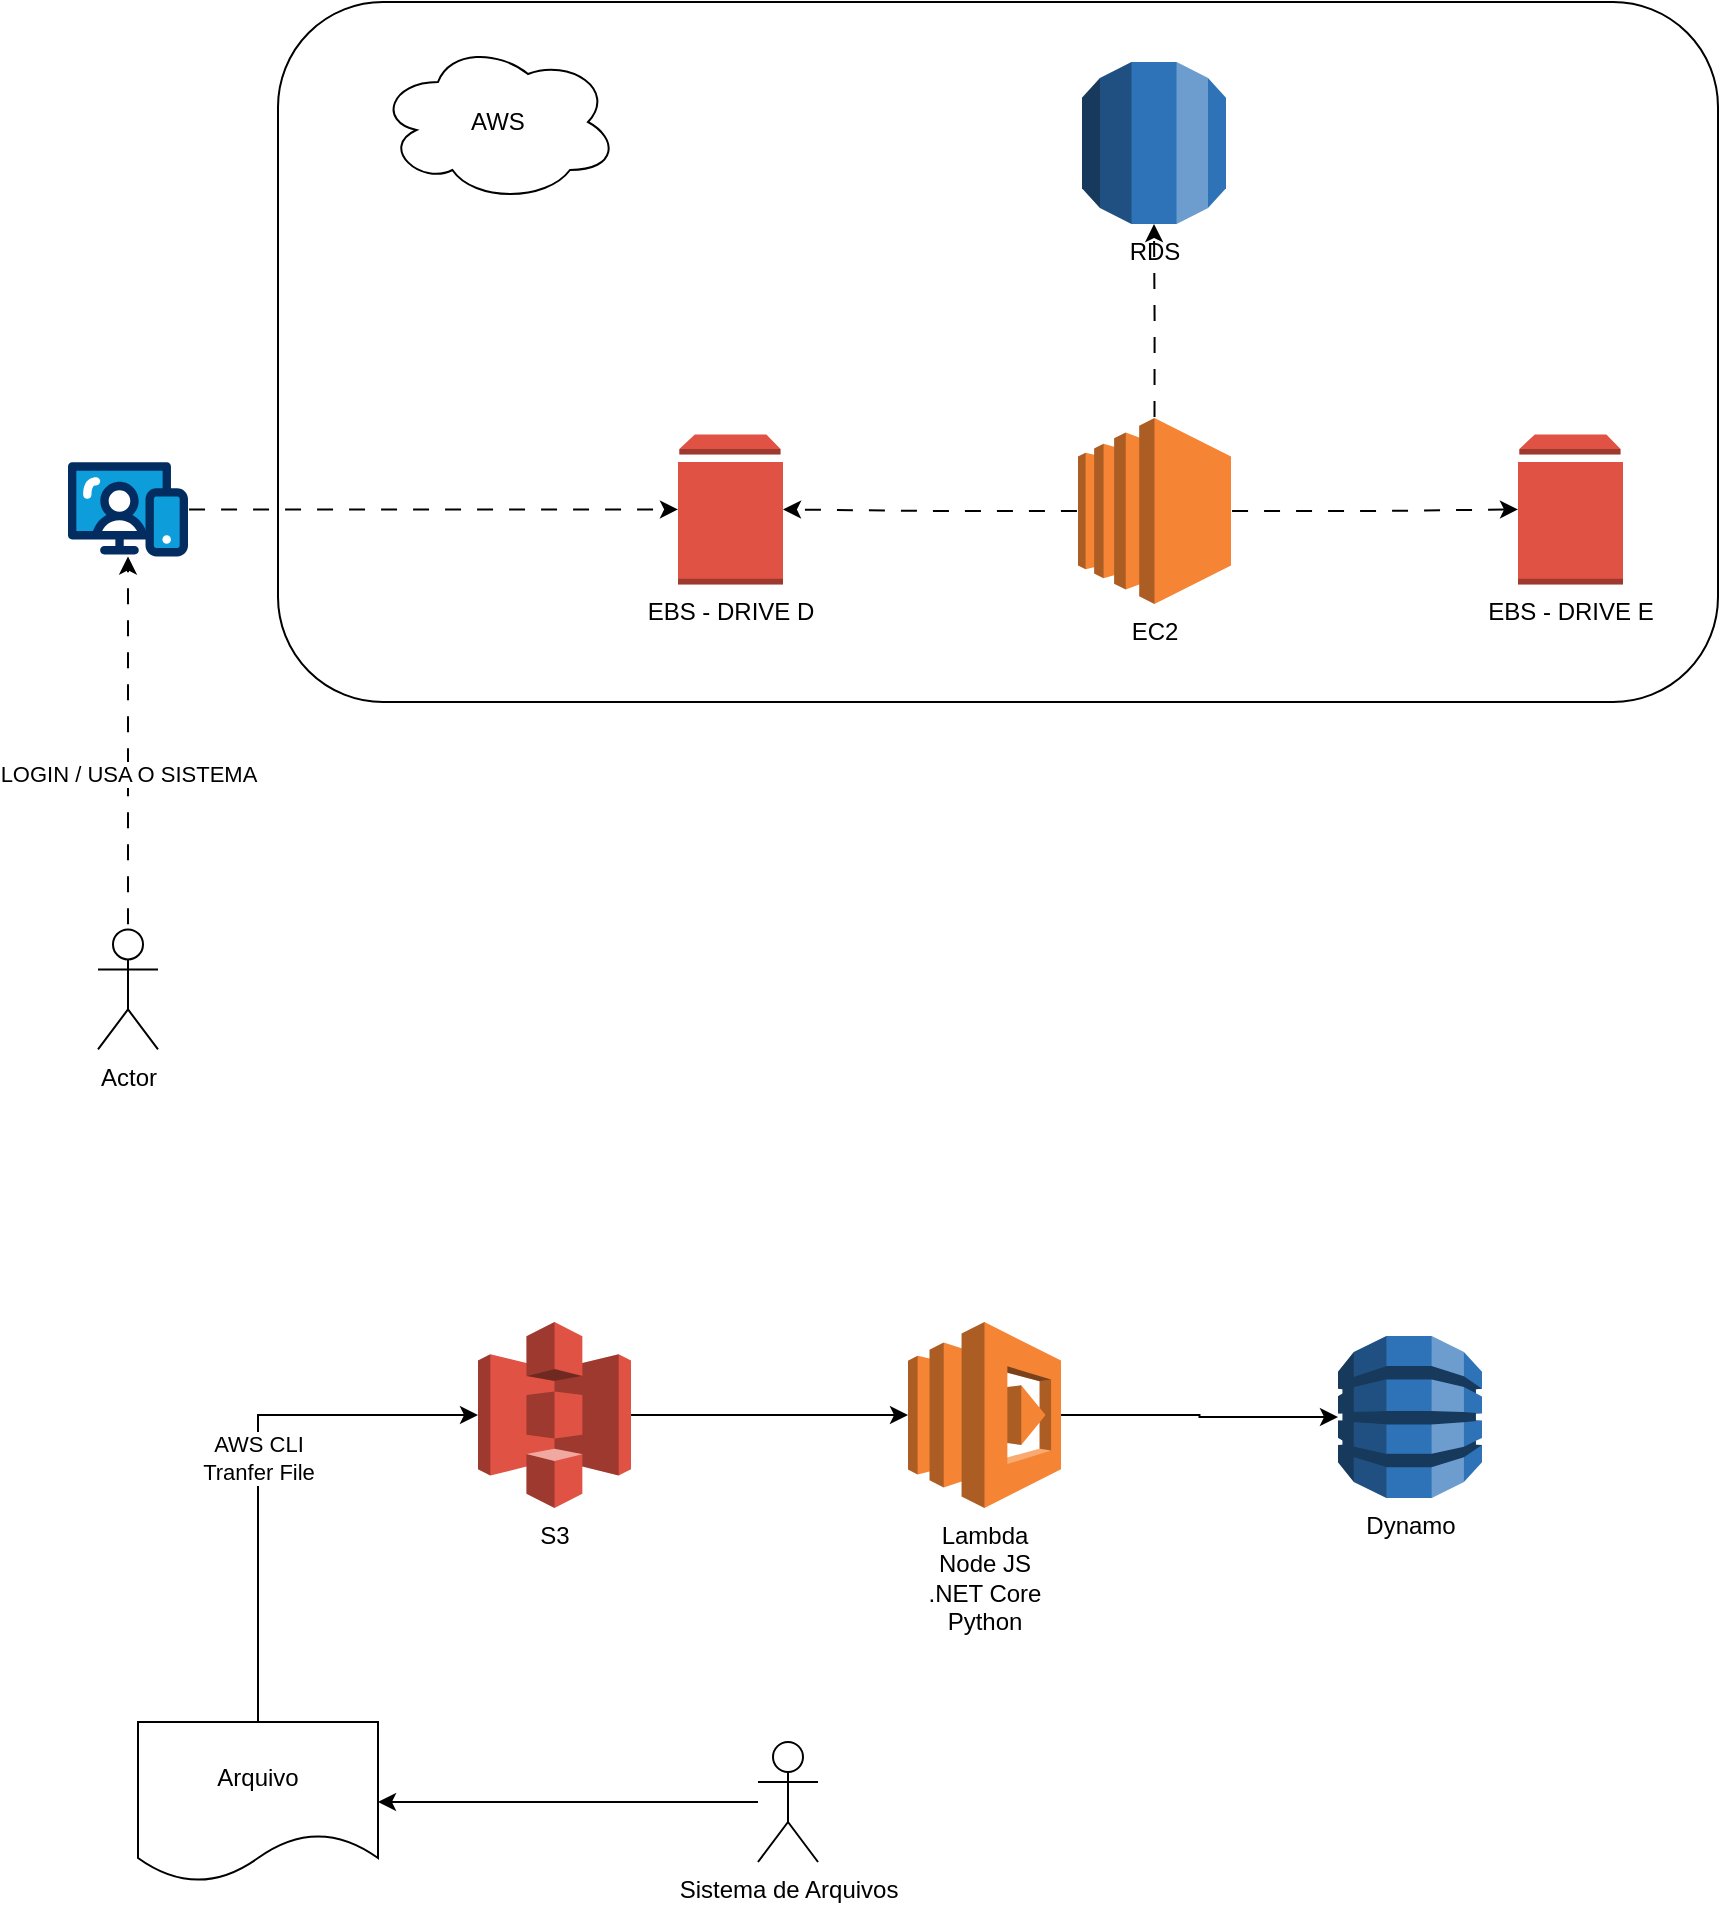 <mxfile version="28.2.7">
  <diagram name="Page-1" id="aaaa8250-4180-3840-79b5-4cada1eebb92">
    <mxGraphModel dx="2303" dy="775" grid="1" gridSize="10" guides="1" tooltips="1" connect="1" arrows="1" fold="1" page="1" pageScale="1" pageWidth="850" pageHeight="1100" background="none" math="0" shadow="0">
      <root>
        <mxCell id="0" />
        <mxCell id="1" parent="0" />
        <mxCell id="2WaqsoTR_b97vA0WY1VX-16" value="" style="rounded=1;whiteSpace=wrap;html=1;" vertex="1" parent="1">
          <mxGeometry x="110" y="80" width="720" height="350" as="geometry" />
        </mxCell>
        <mxCell id="2WaqsoTR_b97vA0WY1VX-1" value="EBS - DRIVE D" style="outlineConnect=0;dashed=0;verticalLabelPosition=bottom;verticalAlign=top;align=center;html=1;shape=mxgraph.aws3.volume;fillColor=#E05243;gradientColor=none;" vertex="1" parent="1">
          <mxGeometry x="310" y="296.2" width="52.5" height="75" as="geometry" />
        </mxCell>
        <mxCell id="2WaqsoTR_b97vA0WY1VX-2" value="" style="verticalLabelPosition=bottom;aspect=fixed;html=1;shape=mxgraph.salesforce.web;fillColorStyles=fillColor2,fillColor3,fillColor4;fillColor2=#032d60;fillColor3=#0d9dda;fillColor4=#ffffff;fillColor=none;strokeColor=none;" vertex="1" parent="1">
          <mxGeometry x="5" y="310.0" width="60" height="47.4" as="geometry" />
        </mxCell>
        <mxCell id="2WaqsoTR_b97vA0WY1VX-4" value="LOGIN / USA O SISTEMA" style="edgeStyle=orthogonalEdgeStyle;rounded=0;orthogonalLoop=1;jettySize=auto;html=1;exitX=0.5;exitY=0.5;exitDx=0;exitDy=0;exitPerimeter=0;flowAnimation=1;" edge="1" parent="1" source="2WaqsoTR_b97vA0WY1VX-3" target="2WaqsoTR_b97vA0WY1VX-2">
          <mxGeometry relative="1" as="geometry" />
        </mxCell>
        <mxCell id="2WaqsoTR_b97vA0WY1VX-3" value="Actor" style="shape=umlActor;verticalLabelPosition=bottom;verticalAlign=top;html=1;outlineConnect=0;" vertex="1" parent="1">
          <mxGeometry x="20" y="543.7" width="30" height="60" as="geometry" />
        </mxCell>
        <mxCell id="2WaqsoTR_b97vA0WY1VX-7" value="EBS - DRIVE E" style="outlineConnect=0;dashed=0;verticalLabelPosition=bottom;verticalAlign=top;align=center;html=1;shape=mxgraph.aws3.volume;fillColor=#E05243;gradientColor=none;" vertex="1" parent="1">
          <mxGeometry x="730" y="296.2" width="52.5" height="75" as="geometry" />
        </mxCell>
        <mxCell id="2WaqsoTR_b97vA0WY1VX-8" style="edgeStyle=orthogonalEdgeStyle;rounded=0;orthogonalLoop=1;jettySize=auto;html=1;entryX=0;entryY=0.5;entryDx=0;entryDy=0;entryPerimeter=0;flowAnimation=1;" edge="1" parent="1" source="2WaqsoTR_b97vA0WY1VX-2" target="2WaqsoTR_b97vA0WY1VX-1">
          <mxGeometry relative="1" as="geometry" />
        </mxCell>
        <mxCell id="2WaqsoTR_b97vA0WY1VX-14" style="edgeStyle=orthogonalEdgeStyle;rounded=0;orthogonalLoop=1;jettySize=auto;html=1;exitX=0.5;exitY=0;exitDx=0;exitDy=0;exitPerimeter=0;flowAnimation=1;" edge="1" parent="1" source="2WaqsoTR_b97vA0WY1VX-9" target="2WaqsoTR_b97vA0WY1VX-12">
          <mxGeometry relative="1" as="geometry" />
        </mxCell>
        <mxCell id="2WaqsoTR_b97vA0WY1VX-9" value="EC2" style="outlineConnect=0;dashed=0;verticalLabelPosition=bottom;verticalAlign=top;align=center;html=1;shape=mxgraph.aws3.ec2;fillColor=#F58534;gradientColor=none;" vertex="1" parent="1">
          <mxGeometry x="510" y="288" width="76.5" height="93" as="geometry" />
        </mxCell>
        <mxCell id="2WaqsoTR_b97vA0WY1VX-10" style="edgeStyle=orthogonalEdgeStyle;rounded=0;orthogonalLoop=1;jettySize=auto;html=1;exitX=0;exitY=0.5;exitDx=0;exitDy=0;exitPerimeter=0;entryX=1;entryY=0.5;entryDx=0;entryDy=0;entryPerimeter=0;flowAnimation=1;" edge="1" parent="1" source="2WaqsoTR_b97vA0WY1VX-9" target="2WaqsoTR_b97vA0WY1VX-1">
          <mxGeometry relative="1" as="geometry" />
        </mxCell>
        <mxCell id="2WaqsoTR_b97vA0WY1VX-11" style="edgeStyle=orthogonalEdgeStyle;rounded=0;orthogonalLoop=1;jettySize=auto;html=1;exitX=1;exitY=0.5;exitDx=0;exitDy=0;exitPerimeter=0;entryX=0;entryY=0.5;entryDx=0;entryDy=0;entryPerimeter=0;flowAnimation=1;" edge="1" parent="1" source="2WaqsoTR_b97vA0WY1VX-9" target="2WaqsoTR_b97vA0WY1VX-7">
          <mxGeometry relative="1" as="geometry" />
        </mxCell>
        <mxCell id="2WaqsoTR_b97vA0WY1VX-12" value="RDS" style="outlineConnect=0;dashed=0;verticalLabelPosition=bottom;verticalAlign=top;align=center;html=1;shape=mxgraph.aws3.rds;fillColor=#2E73B8;gradientColor=none;" vertex="1" parent="1">
          <mxGeometry x="512" y="110" width="72" height="81" as="geometry" />
        </mxCell>
        <mxCell id="2WaqsoTR_b97vA0WY1VX-13" value="AWS" style="ellipse;shape=cloud;whiteSpace=wrap;html=1;" vertex="1" parent="1">
          <mxGeometry x="160" y="100" width="120" height="80" as="geometry" />
        </mxCell>
        <mxCell id="2WaqsoTR_b97vA0WY1VX-25" value="AWS CLI&lt;div&gt;&amp;nbsp;Tranfer File&amp;nbsp;&lt;/div&gt;" style="edgeStyle=orthogonalEdgeStyle;rounded=0;orthogonalLoop=1;jettySize=auto;html=1;entryX=0;entryY=0.5;entryDx=0;entryDy=0;entryPerimeter=0;" edge="1" parent="1" source="2WaqsoTR_b97vA0WY1VX-17" target="2WaqsoTR_b97vA0WY1VX-18">
          <mxGeometry relative="1" as="geometry">
            <mxPoint x="100" y="790" as="targetPoint" />
            <Array as="points">
              <mxPoint x="100" y="787" />
            </Array>
          </mxGeometry>
        </mxCell>
        <mxCell id="2WaqsoTR_b97vA0WY1VX-17" value="Arquivo" style="shape=document;whiteSpace=wrap;html=1;boundedLbl=1;" vertex="1" parent="1">
          <mxGeometry x="40" y="940" width="120" height="80" as="geometry" />
        </mxCell>
        <mxCell id="2WaqsoTR_b97vA0WY1VX-27" style="edgeStyle=orthogonalEdgeStyle;rounded=0;orthogonalLoop=1;jettySize=auto;html=1;exitX=1;exitY=0.5;exitDx=0;exitDy=0;exitPerimeter=0;" edge="1" parent="1" source="2WaqsoTR_b97vA0WY1VX-18" target="2WaqsoTR_b97vA0WY1VX-19">
          <mxGeometry relative="1" as="geometry" />
        </mxCell>
        <mxCell id="2WaqsoTR_b97vA0WY1VX-18" value="S3" style="outlineConnect=0;dashed=0;verticalLabelPosition=bottom;verticalAlign=top;align=center;html=1;shape=mxgraph.aws3.s3;fillColor=#E05243;gradientColor=none;" vertex="1" parent="1">
          <mxGeometry x="210" y="740" width="76.5" height="93" as="geometry" />
        </mxCell>
        <mxCell id="2WaqsoTR_b97vA0WY1VX-19" value="Lambda&lt;div&gt;Node JS&lt;/div&gt;&lt;div&gt;.NET Core&lt;/div&gt;&lt;div&gt;Python&lt;br&gt;&lt;div&gt;&lt;br&gt;&lt;/div&gt;&lt;/div&gt;" style="outlineConnect=0;dashed=0;verticalLabelPosition=bottom;verticalAlign=top;align=center;html=1;shape=mxgraph.aws3.lambda;fillColor=#F58534;gradientColor=none;" vertex="1" parent="1">
          <mxGeometry x="425" y="740" width="76.5" height="93" as="geometry" />
        </mxCell>
        <mxCell id="2WaqsoTR_b97vA0WY1VX-23" style="edgeStyle=orthogonalEdgeStyle;rounded=0;orthogonalLoop=1;jettySize=auto;html=1;entryX=1;entryY=0.5;entryDx=0;entryDy=0;" edge="1" parent="1" source="2WaqsoTR_b97vA0WY1VX-20" target="2WaqsoTR_b97vA0WY1VX-17">
          <mxGeometry relative="1" as="geometry" />
        </mxCell>
        <mxCell id="2WaqsoTR_b97vA0WY1VX-20" value="Sistema de Arquivos" style="shape=umlActor;verticalLabelPosition=bottom;verticalAlign=top;html=1;outlineConnect=0;" vertex="1" parent="1">
          <mxGeometry x="350" y="950" width="30" height="60" as="geometry" />
        </mxCell>
        <mxCell id="2WaqsoTR_b97vA0WY1VX-26" value="Dynamo" style="outlineConnect=0;dashed=0;verticalLabelPosition=bottom;verticalAlign=top;align=center;html=1;shape=mxgraph.aws3.dynamo_db;fillColor=#2E73B8;gradientColor=none;" vertex="1" parent="1">
          <mxGeometry x="640" y="747" width="72" height="81" as="geometry" />
        </mxCell>
        <mxCell id="2WaqsoTR_b97vA0WY1VX-28" style="edgeStyle=orthogonalEdgeStyle;rounded=0;orthogonalLoop=1;jettySize=auto;html=1;exitX=1;exitY=0.5;exitDx=0;exitDy=0;exitPerimeter=0;entryX=0;entryY=0.5;entryDx=0;entryDy=0;entryPerimeter=0;" edge="1" parent="1" source="2WaqsoTR_b97vA0WY1VX-19" target="2WaqsoTR_b97vA0WY1VX-26">
          <mxGeometry relative="1" as="geometry" />
        </mxCell>
      </root>
    </mxGraphModel>
  </diagram>
</mxfile>
